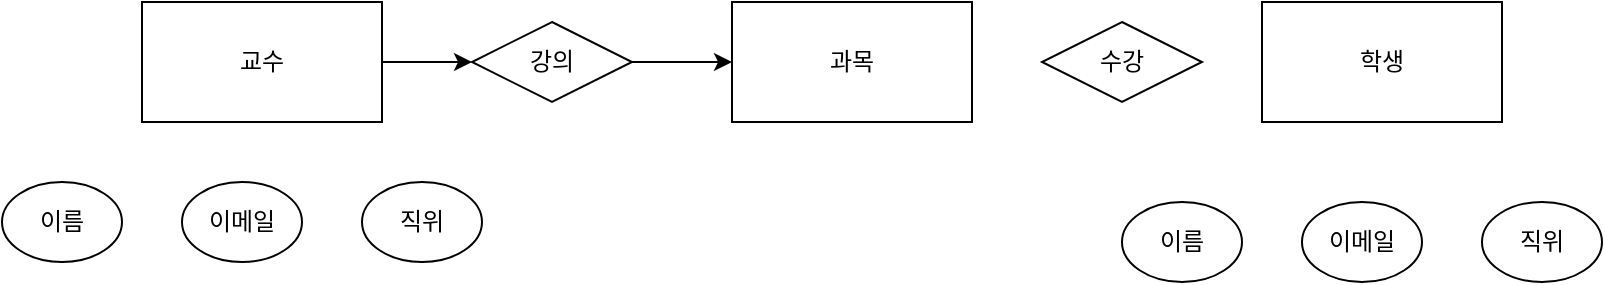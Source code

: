 <mxfile version="13.9.9" type="github">
  <diagram id="R2lEEEUBdFMjLlhIrx00" name="Page-1">
    <mxGraphModel dx="706" dy="769" grid="1" gridSize="10" guides="1" tooltips="1" connect="1" arrows="1" fold="1" page="1" pageScale="1" pageWidth="850" pageHeight="1100" math="0" shadow="0" extFonts="Permanent Marker^https://fonts.googleapis.com/css?family=Permanent+Marker">
      <root>
        <mxCell id="0" />
        <mxCell id="1" parent="0" />
        <mxCell id="Z0kd1ASCmChOHGYsaI4G-6" style="edgeStyle=orthogonalEdgeStyle;rounded=0;orthogonalLoop=1;jettySize=auto;html=1;exitX=1;exitY=0.5;exitDx=0;exitDy=0;" edge="1" parent="1" source="Z0kd1ASCmChOHGYsaI4G-1" target="Z0kd1ASCmChOHGYsaI4G-4">
          <mxGeometry relative="1" as="geometry" />
        </mxCell>
        <mxCell id="Z0kd1ASCmChOHGYsaI4G-1" value="교수" style="rounded=0;whiteSpace=wrap;html=1;" vertex="1" parent="1">
          <mxGeometry x="120" y="410" width="120" height="60" as="geometry" />
        </mxCell>
        <mxCell id="Z0kd1ASCmChOHGYsaI4G-2" value="과목" style="rounded=0;whiteSpace=wrap;html=1;" vertex="1" parent="1">
          <mxGeometry x="415" y="410" width="120" height="60" as="geometry" />
        </mxCell>
        <mxCell id="Z0kd1ASCmChOHGYsaI4G-3" value="학생" style="rounded=0;whiteSpace=wrap;html=1;" vertex="1" parent="1">
          <mxGeometry x="680" y="410" width="120" height="60" as="geometry" />
        </mxCell>
        <mxCell id="Z0kd1ASCmChOHGYsaI4G-7" style="edgeStyle=orthogonalEdgeStyle;rounded=0;orthogonalLoop=1;jettySize=auto;html=1;exitX=1;exitY=0.5;exitDx=0;exitDy=0;" edge="1" parent="1" source="Z0kd1ASCmChOHGYsaI4G-4" target="Z0kd1ASCmChOHGYsaI4G-2">
          <mxGeometry relative="1" as="geometry" />
        </mxCell>
        <mxCell id="Z0kd1ASCmChOHGYsaI4G-4" value="강의" style="rhombus;whiteSpace=wrap;html=1;" vertex="1" parent="1">
          <mxGeometry x="285" y="420" width="80" height="40" as="geometry" />
        </mxCell>
        <mxCell id="Z0kd1ASCmChOHGYsaI4G-8" value="수강" style="rhombus;whiteSpace=wrap;html=1;" vertex="1" parent="1">
          <mxGeometry x="570" y="420" width="80" height="40" as="geometry" />
        </mxCell>
        <mxCell id="Z0kd1ASCmChOHGYsaI4G-9" value="이름" style="ellipse;whiteSpace=wrap;html=1;" vertex="1" parent="1">
          <mxGeometry x="50" y="500" width="60" height="40" as="geometry" />
        </mxCell>
        <mxCell id="Z0kd1ASCmChOHGYsaI4G-10" value="직위" style="ellipse;whiteSpace=wrap;html=1;" vertex="1" parent="1">
          <mxGeometry x="230" y="500" width="60" height="40" as="geometry" />
        </mxCell>
        <mxCell id="Z0kd1ASCmChOHGYsaI4G-11" value="이메일" style="ellipse;whiteSpace=wrap;html=1;" vertex="1" parent="1">
          <mxGeometry x="140" y="500" width="60" height="40" as="geometry" />
        </mxCell>
        <mxCell id="Z0kd1ASCmChOHGYsaI4G-12" value="이름" style="ellipse;whiteSpace=wrap;html=1;" vertex="1" parent="1">
          <mxGeometry x="610" y="510" width="60" height="40" as="geometry" />
        </mxCell>
        <mxCell id="Z0kd1ASCmChOHGYsaI4G-13" value="직위" style="ellipse;whiteSpace=wrap;html=1;" vertex="1" parent="1">
          <mxGeometry x="790" y="510" width="60" height="40" as="geometry" />
        </mxCell>
        <mxCell id="Z0kd1ASCmChOHGYsaI4G-14" value="이메일" style="ellipse;whiteSpace=wrap;html=1;" vertex="1" parent="1">
          <mxGeometry x="700" y="510" width="60" height="40" as="geometry" />
        </mxCell>
      </root>
    </mxGraphModel>
  </diagram>
</mxfile>
